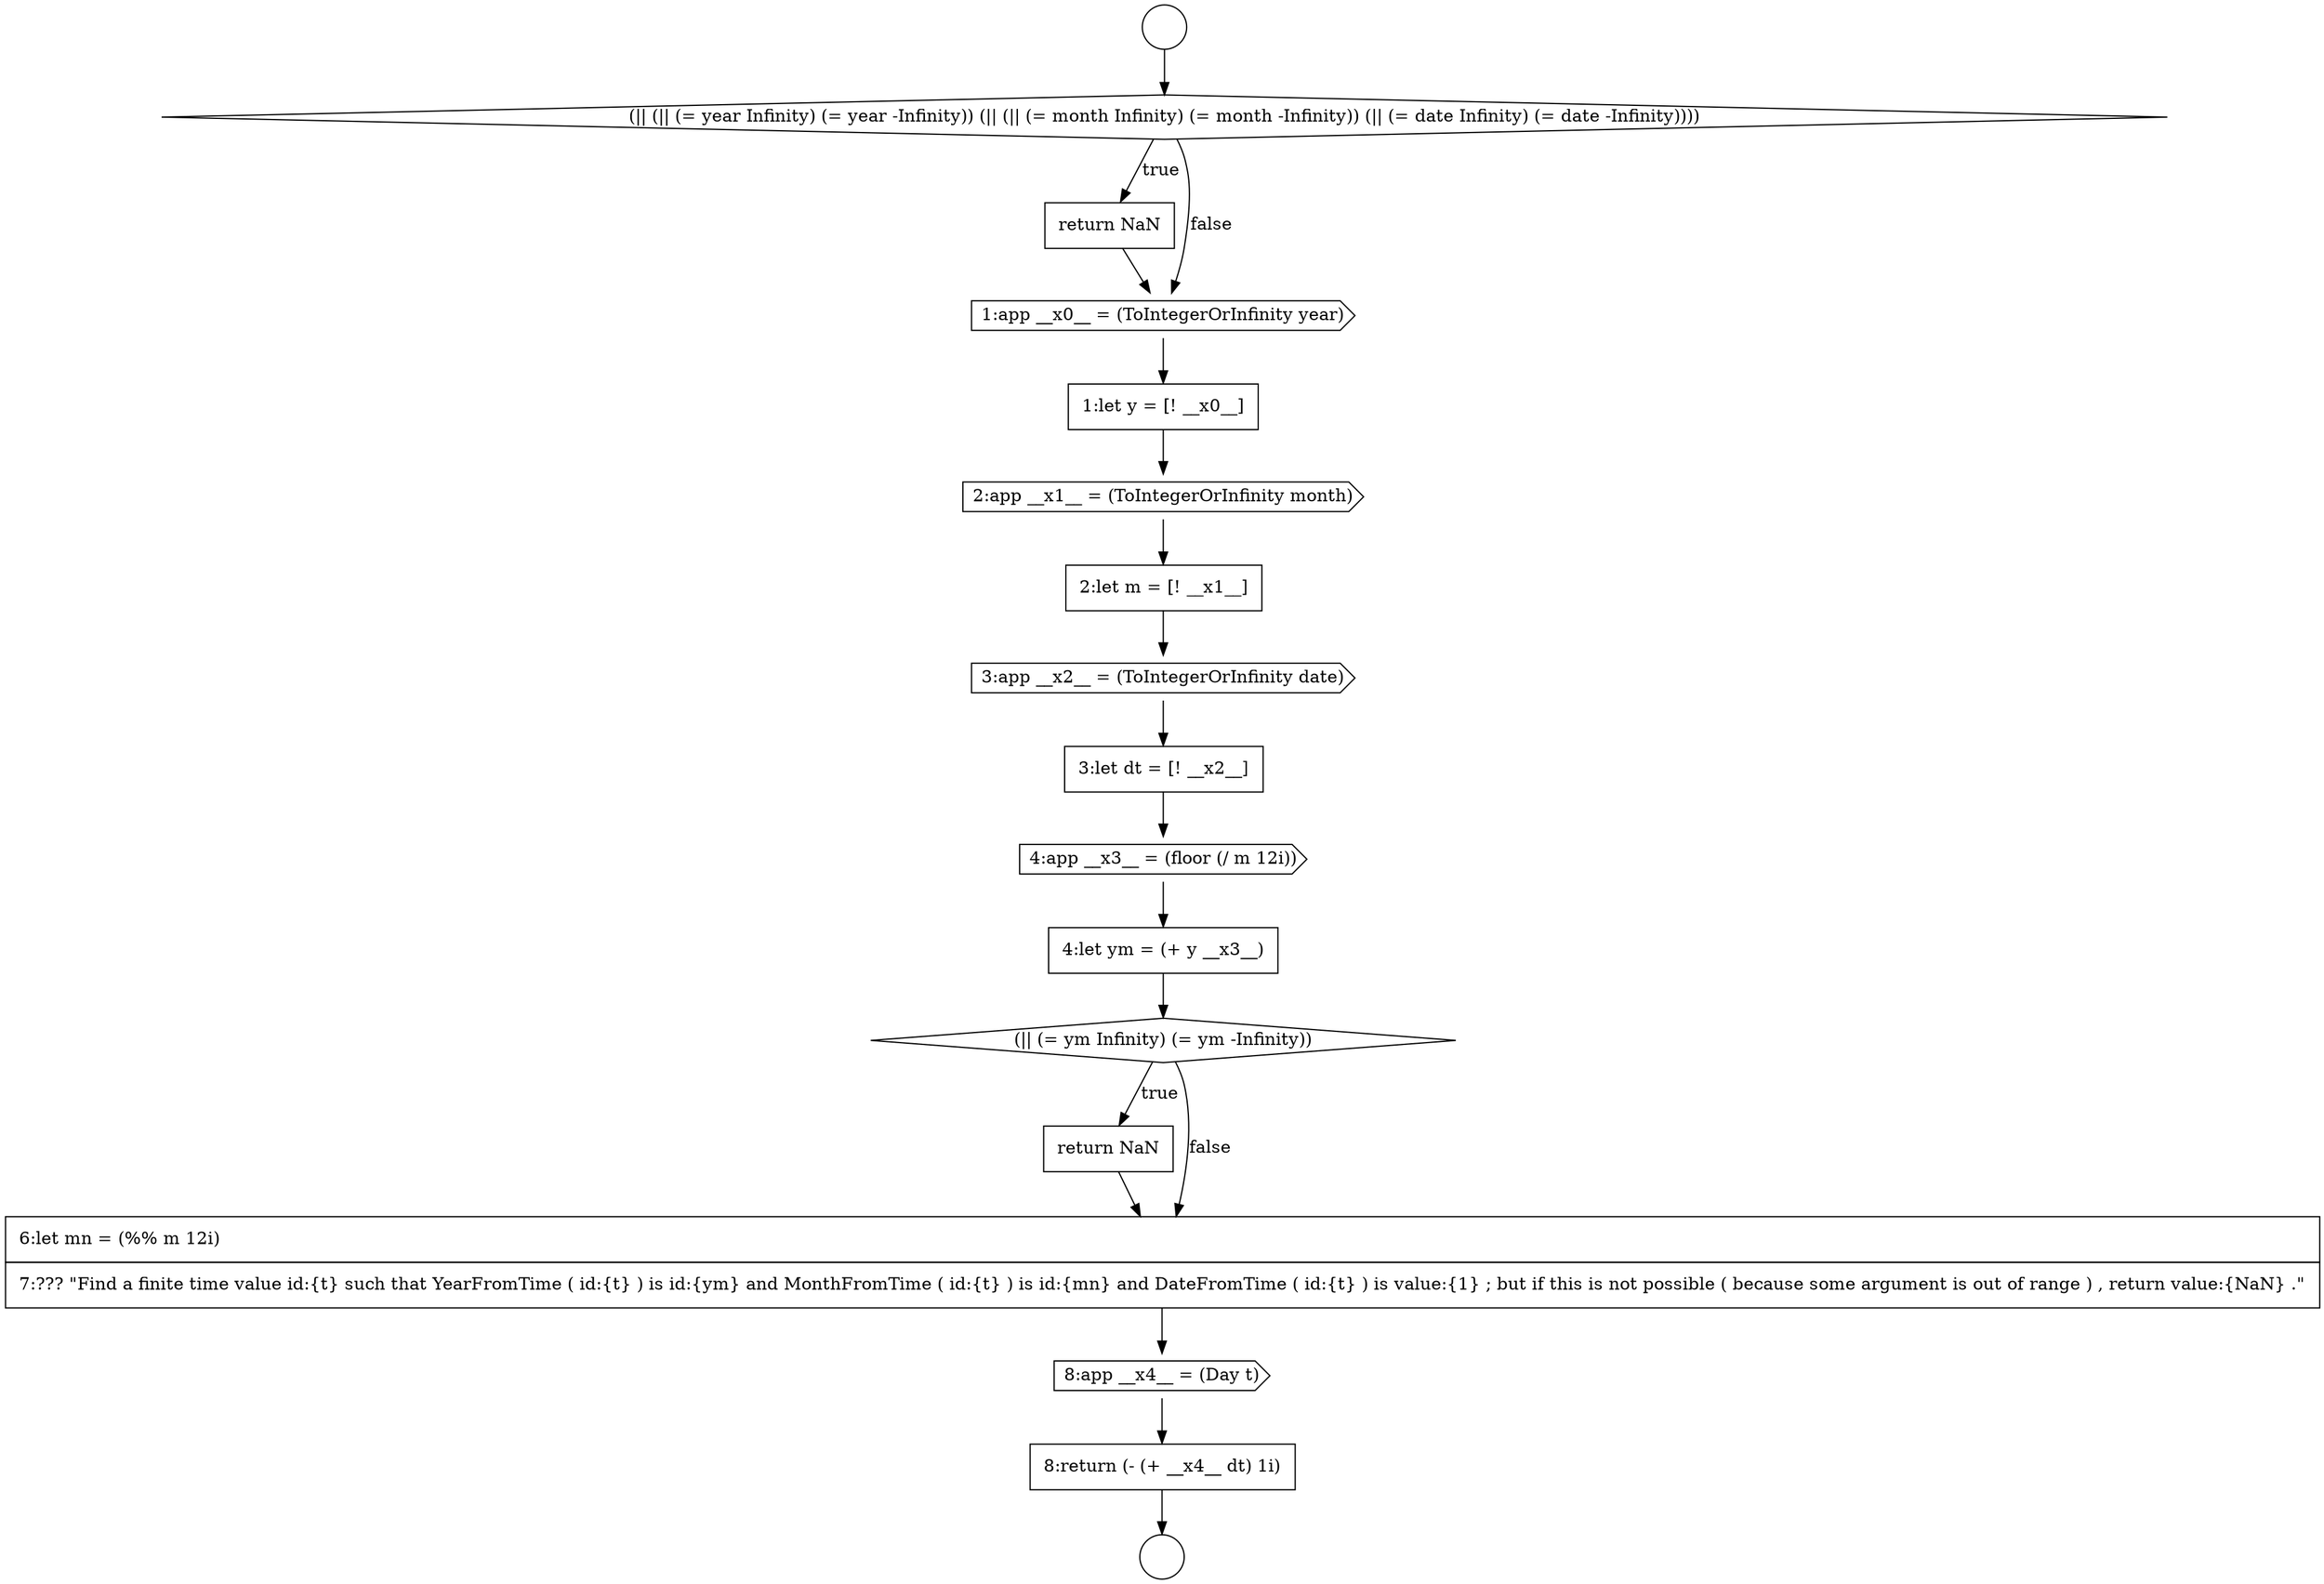 digraph {
  node13424 [shape=none, margin=0, label=<<font color="black">
    <table border="0" cellborder="1" cellspacing="0" cellpadding="10">
      <tr><td align="left">4:let ym = (+ y __x3__)</td></tr>
    </table>
  </font>> color="black" fillcolor="white" style=filled]
  node13429 [shape=none, margin=0, label=<<font color="black">
    <table border="0" cellborder="1" cellspacing="0" cellpadding="10">
      <tr><td align="left">8:return (- (+ __x4__ dt) 1i)</td></tr>
    </table>
  </font>> color="black" fillcolor="white" style=filled]
  node13420 [shape=none, margin=0, label=<<font color="black">
    <table border="0" cellborder="1" cellspacing="0" cellpadding="10">
      <tr><td align="left">2:let m = [! __x1__]</td></tr>
    </table>
  </font>> color="black" fillcolor="white" style=filled]
  node13426 [shape=none, margin=0, label=<<font color="black">
    <table border="0" cellborder="1" cellspacing="0" cellpadding="10">
      <tr><td align="left">return NaN</td></tr>
    </table>
  </font>> color="black" fillcolor="white" style=filled]
  node13423 [shape=cds, label=<<font color="black">4:app __x3__ = (floor (/ m 12i))</font>> color="black" fillcolor="white" style=filled]
  node13415 [shape=diamond, label=<<font color="black">(|| (|| (= year Infinity) (= year -Infinity)) (|| (|| (= month Infinity) (= month -Infinity)) (|| (= date Infinity) (= date -Infinity))))</font>> color="black" fillcolor="white" style=filled]
  node13419 [shape=cds, label=<<font color="black">2:app __x1__ = (ToIntegerOrInfinity month)</font>> color="black" fillcolor="white" style=filled]
  node13427 [shape=none, margin=0, label=<<font color="black">
    <table border="0" cellborder="1" cellspacing="0" cellpadding="10">
      <tr><td align="left">6:let mn = (%% m 12i)</td></tr>
      <tr><td align="left">7:??? &quot;Find a finite time value id:{t} such that YearFromTime ( id:{t} ) is id:{ym} and MonthFromTime ( id:{t} ) is id:{mn} and DateFromTime ( id:{t} ) is value:{1} ; but if this is not possible ( because some argument is out of range ) , return value:{NaN} .&quot;</td></tr>
    </table>
  </font>> color="black" fillcolor="white" style=filled]
  node13418 [shape=none, margin=0, label=<<font color="black">
    <table border="0" cellborder="1" cellspacing="0" cellpadding="10">
      <tr><td align="left">1:let y = [! __x0__]</td></tr>
    </table>
  </font>> color="black" fillcolor="white" style=filled]
  node13416 [shape=none, margin=0, label=<<font color="black">
    <table border="0" cellborder="1" cellspacing="0" cellpadding="10">
      <tr><td align="left">return NaN</td></tr>
    </table>
  </font>> color="black" fillcolor="white" style=filled]
  node13421 [shape=cds, label=<<font color="black">3:app __x2__ = (ToIntegerOrInfinity date)</font>> color="black" fillcolor="white" style=filled]
  node13428 [shape=cds, label=<<font color="black">8:app __x4__ = (Day t)</font>> color="black" fillcolor="white" style=filled]
  node13413 [shape=circle label=" " color="black" fillcolor="white" style=filled]
  node13425 [shape=diamond, label=<<font color="black">(|| (= ym Infinity) (= ym -Infinity))</font>> color="black" fillcolor="white" style=filled]
  node13414 [shape=circle label=" " color="black" fillcolor="white" style=filled]
  node13417 [shape=cds, label=<<font color="black">1:app __x0__ = (ToIntegerOrInfinity year)</font>> color="black" fillcolor="white" style=filled]
  node13422 [shape=none, margin=0, label=<<font color="black">
    <table border="0" cellborder="1" cellspacing="0" cellpadding="10">
      <tr><td align="left">3:let dt = [! __x2__]</td></tr>
    </table>
  </font>> color="black" fillcolor="white" style=filled]
  node13428 -> node13429 [ color="black"]
  node13423 -> node13424 [ color="black"]
  node13425 -> node13426 [label=<<font color="black">true</font>> color="black"]
  node13425 -> node13427 [label=<<font color="black">false</font>> color="black"]
  node13419 -> node13420 [ color="black"]
  node13416 -> node13417 [ color="black"]
  node13413 -> node13415 [ color="black"]
  node13421 -> node13422 [ color="black"]
  node13418 -> node13419 [ color="black"]
  node13426 -> node13427 [ color="black"]
  node13417 -> node13418 [ color="black"]
  node13420 -> node13421 [ color="black"]
  node13427 -> node13428 [ color="black"]
  node13424 -> node13425 [ color="black"]
  node13415 -> node13416 [label=<<font color="black">true</font>> color="black"]
  node13415 -> node13417 [label=<<font color="black">false</font>> color="black"]
  node13429 -> node13414 [ color="black"]
  node13422 -> node13423 [ color="black"]
}
